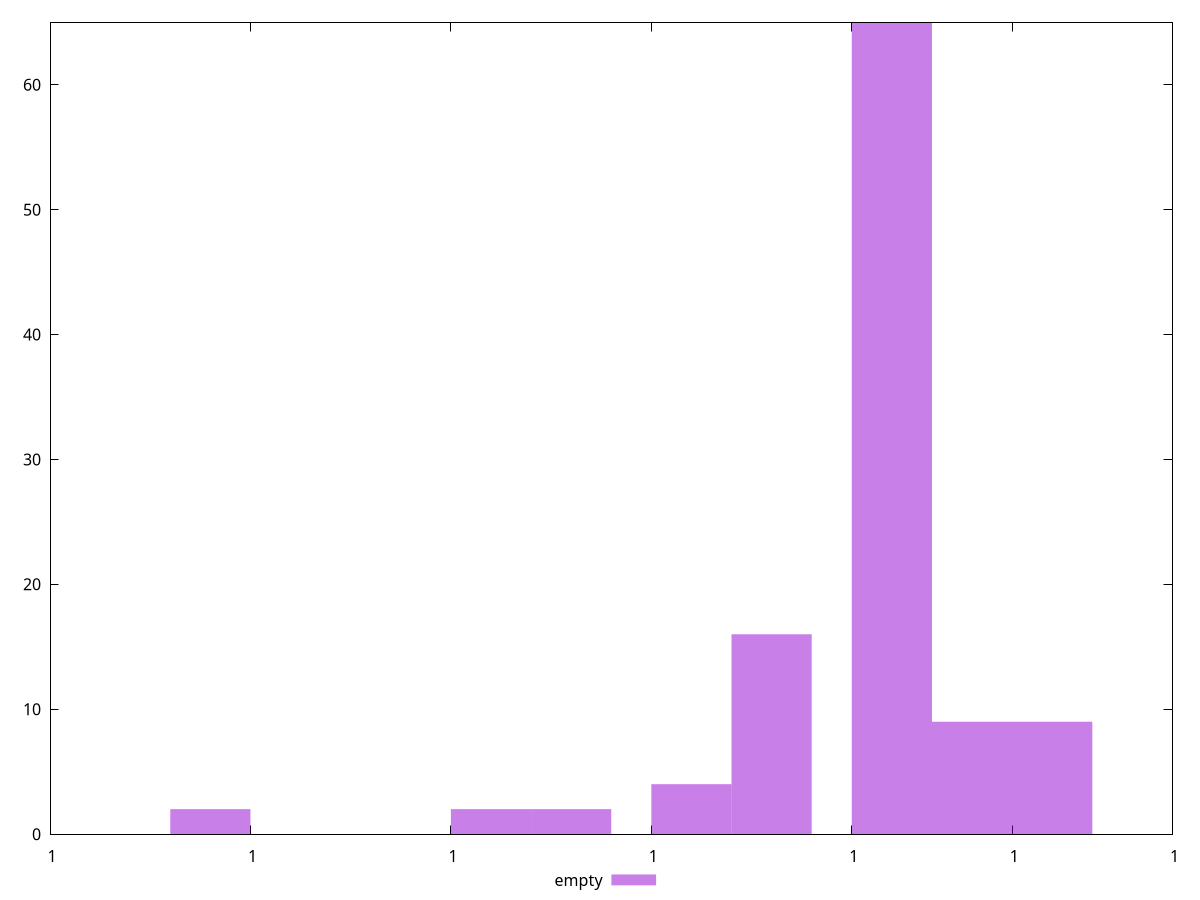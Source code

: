 $_empty <<EOF
0.9999999999999999 65
0.9999999999999996 16
0.999999999999998 2
0.9999999999999993 4
1.0000000000000002 9
0.999999999999999 2
0.9999999999999988 2
EOF
set key outside below
set terminal pngcairo
set output "report_00004_2020-11-02T20-21-41.718Z/bootup-time/empty//hist.png"
set yrange [0:65]
set boxwidth 2.7081990663088645e-16
set style fill transparent solid 0.5 noborder
plot $_empty title "empty" with boxes ,